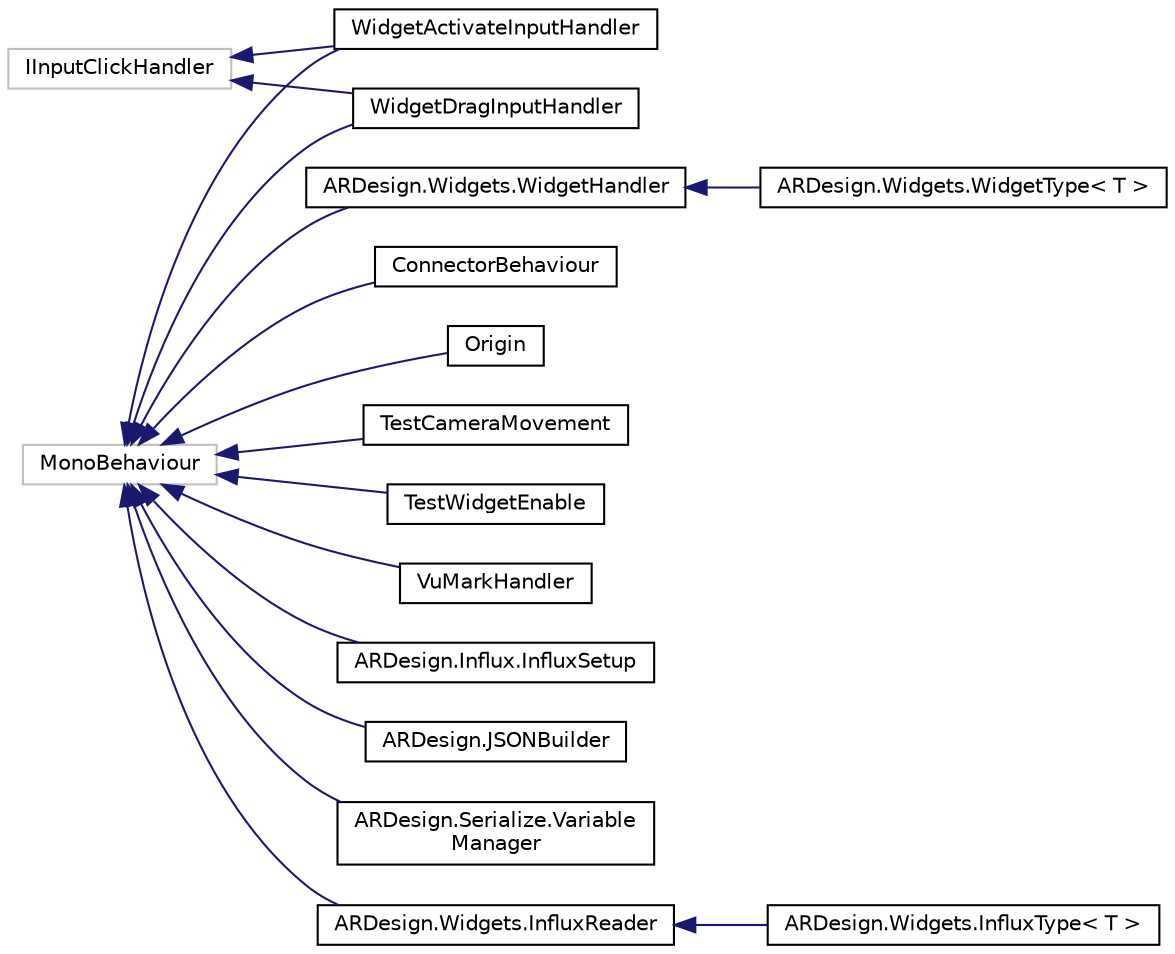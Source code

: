 digraph "Graphical Class Hierarchy"
{
 // LATEX_PDF_SIZE
  edge [fontname="Helvetica",fontsize="10",labelfontname="Helvetica",labelfontsize="10"];
  node [fontname="Helvetica",fontsize="10",shape=record];
  rankdir="LR";
  Node28 [label="IInputClickHandler",height=0.2,width=0.4,color="grey75", fillcolor="white", style="filled",tooltip=" "];
  Node28 -> Node20 [dir="back",color="midnightblue",fontsize="10",style="solid",fontname="Helvetica"];
  Node20 [label="WidgetActivateInputHandler",height=0.2,width=0.4,color="black", fillcolor="white", style="filled",URL="$class_widget_activate_input_handler.html",tooltip=" "];
  Node28 -> Node21 [dir="back",color="midnightblue",fontsize="10",style="solid",fontname="Helvetica"];
  Node21 [label="WidgetDragInputHandler",height=0.2,width=0.4,color="black", fillcolor="white", style="filled",URL="$class_widget_drag_input_handler.html",tooltip=" "];
  Node7 [label="MonoBehaviour",height=0.2,width=0.4,color="grey75", fillcolor="white", style="filled",tooltip=" "];
  Node7 -> Node0 [dir="back",color="midnightblue",fontsize="10",style="solid",fontname="Helvetica"];
  Node0 [label="ARDesign.Influx.InfluxSetup",height=0.2,width=0.4,color="black", fillcolor="white", style="filled",URL="$class_a_r_design_1_1_influx_1_1_influx_setup.html",tooltip="Object for storing scene configuration settings - should be parent to widgets"];
  Node7 -> Node9 [dir="back",color="midnightblue",fontsize="10",style="solid",fontname="Helvetica"];
  Node9 [label="ARDesign.JSONBuilder",height=0.2,width=0.4,color="black", fillcolor="white", style="filled",URL="$class_a_r_design_1_1_j_s_o_n_builder.html",tooltip="Singleton object for handling scene loading and widget creation"];
  Node7 -> Node10 [dir="back",color="midnightblue",fontsize="10",style="solid",fontname="Helvetica"];
  Node10 [label="ARDesign.Serialize.Variable\lManager",height=0.2,width=0.4,color="black", fillcolor="white", style="filled",URL="$class_a_r_design_1_1_serialize_1_1_variable_manager.html",tooltip="Persistent singleton object that stores scene configuration info. ARDesign-setup can be seen as essen..."];
  Node7 -> Node11 [dir="back",color="midnightblue",fontsize="10",style="solid",fontname="Helvetica"];
  Node11 [label="ARDesign.Widgets.InfluxReader",height=0.2,width=0.4,color="black", fillcolor="white", style="filled",URL="$class_a_r_design_1_1_widgets_1_1_influx_reader.html",tooltip="Abstract class for querying Influx data to widgets. Includes implemented methods for building useful ..."];
  Node11 -> Node12 [dir="back",color="midnightblue",fontsize="10",style="solid",fontname="Helvetica"];
  Node12 [label="ARDesign.Widgets.InfluxType\< T \>",height=0.2,width=0.4,color="black", fillcolor="white", style="filled",URL="$class_a_r_design_1_1_widgets_1_1_influx_type.html",tooltip="This ensures type agnostic functions can be run on InfluxReaders - All widgets should inherit from TH..."];
  Node7 -> Node13 [dir="back",color="midnightblue",fontsize="10",style="solid",fontname="Helvetica"];
  Node13 [label="ARDesign.Widgets.WidgetHandler",height=0.2,width=0.4,color="black", fillcolor="white", style="filled",URL="$class_a_r_design_1_1_widgets_1_1_widget_handler.html",tooltip="Refers to general data-agnostic widget functionality"];
  Node13 -> Node14 [dir="back",color="midnightblue",fontsize="10",style="solid",fontname="Helvetica"];
  Node14 [label="ARDesign.Widgets.WidgetType\< T \>",height=0.2,width=0.4,color="black", fillcolor="white", style="filled",URL="$class_a_r_design_1_1_widgets_1_1_widget_type.html",tooltip="Typed widget handler class. Type indicates form of Widget content and should derive from InfluxReader"];
  Node7 -> Node15 [dir="back",color="midnightblue",fontsize="10",style="solid",fontname="Helvetica"];
  Node15 [label="ConnectorBehaviour",height=0.2,width=0.4,color="black", fillcolor="white", style="filled",URL="$class_connector_behaviour.html",tooltip="Draws a line from the widget to the rootnode, updating as widget position changes"];
  Node7 -> Node16 [dir="back",color="midnightblue",fontsize="10",style="solid",fontname="Helvetica"];
  Node16 [label="Origin",height=0.2,width=0.4,color="black", fillcolor="white", style="filled",URL="$class_origin.html",tooltip=" "];
  Node7 -> Node17 [dir="back",color="midnightblue",fontsize="10",style="solid",fontname="Helvetica"];
  Node17 [label="TestCameraMovement",height=0.2,width=0.4,color="black", fillcolor="white", style="filled",URL="$class_test_camera_movement.html",tooltip=" "];
  Node7 -> Node18 [dir="back",color="midnightblue",fontsize="10",style="solid",fontname="Helvetica"];
  Node18 [label="TestWidgetEnable",height=0.2,width=0.4,color="black", fillcolor="white", style="filled",URL="$class_test_widget_enable.html",tooltip=" "];
  Node7 -> Node19 [dir="back",color="midnightblue",fontsize="10",style="solid",fontname="Helvetica"];
  Node19 [label="VuMarkHandler",height=0.2,width=0.4,color="black", fillcolor="white", style="filled",URL="$class_vu_mark_handler.html",tooltip="A custom handler which uses the vuMarkManager."];
  Node7 -> Node20 [dir="back",color="midnightblue",fontsize="10",style="solid",fontname="Helvetica"];
  Node7 -> Node21 [dir="back",color="midnightblue",fontsize="10",style="solid",fontname="Helvetica"];
}
